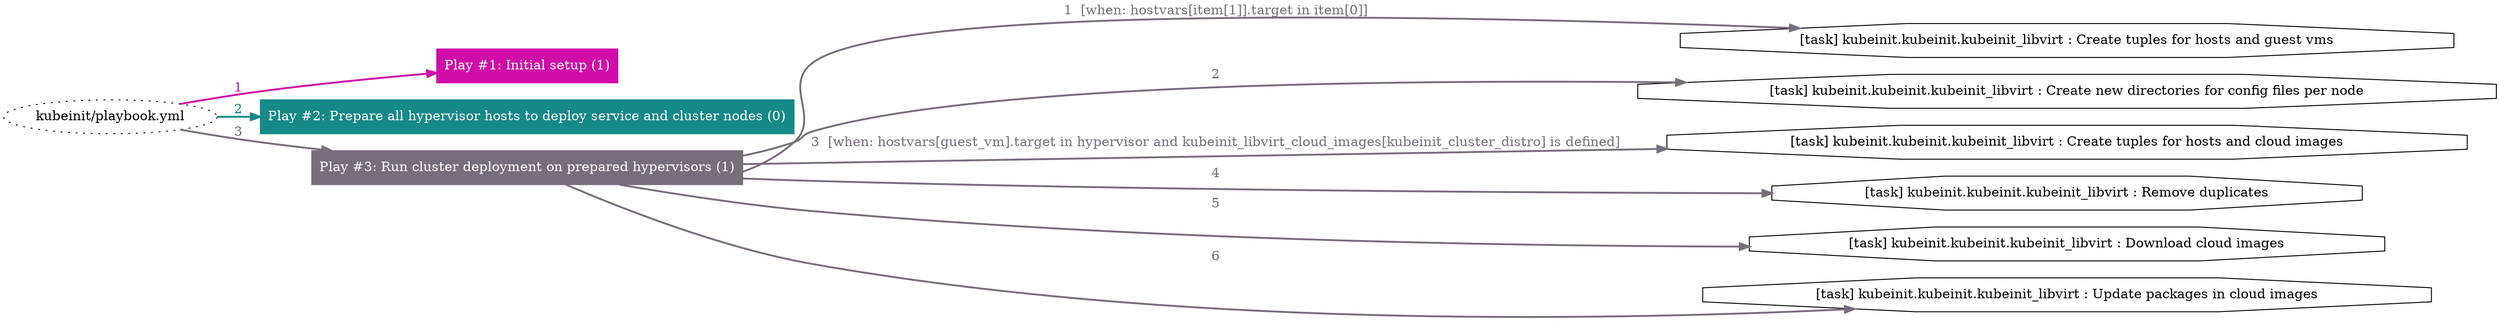 digraph "kubeinit/playbook.yml "{
	graph [concentrate=true ordering=in rankdir=LR ratio=fill]
	edge [esep=5 sep=10]
	"kubeinit/playbook.yml" [id=root_node style=dotted]
	subgraph "Play #1: Initial setup (1) "{
		"Play #1: Initial setup (1)" [color="#d00da8" fontcolor="#ffffff" id="play_ad1dae02-cb4d-4974-be6f-88b3d0a374fe" shape=box style=filled tooltip=localhost]
		"kubeinit/playbook.yml" -> "Play #1: Initial setup (1)" [label=1 color="#d00da8" fontcolor="#d00da8" id="edge_b0e4fb13-3e5e-45cb-92bf-1f3be0ac57c3" style=bold]
	}
	subgraph "Play #2: Prepare all hypervisor hosts to deploy service and cluster nodes (0) "{
		"Play #2: Prepare all hypervisor hosts to deploy service and cluster nodes (0)" [color="#168989" fontcolor="#ffffff" id="play_987d7456-d3fc-4c50-8ba7-6b36d582a62c" shape=box style=filled tooltip=""]
		"kubeinit/playbook.yml" -> "Play #2: Prepare all hypervisor hosts to deploy service and cluster nodes (0)" [label=2 color="#168989" fontcolor="#168989" id="edge_a5658381-b8ab-47d5-b97c-6dc3a97fd951" style=bold]
	}
	subgraph "Play #3: Run cluster deployment on prepared hypervisors (1) "{
		"Play #3: Run cluster deployment on prepared hypervisors (1)" [color="#786d7b" fontcolor="#ffffff" id="play_c91ad0a3-f4ae-4cae-983a-ac25ec07dabb" shape=box style=filled tooltip=localhost]
		"kubeinit/playbook.yml" -> "Play #3: Run cluster deployment on prepared hypervisors (1)" [label=3 color="#786d7b" fontcolor="#786d7b" id="edge_e500b45c-4d44-40c1-a9a4-4390768de8b1" style=bold]
		"task_e2b23cdc-062f-42d1-8ef6-c98c4c3073d7" [label="[task] kubeinit.kubeinit.kubeinit_libvirt : Create tuples for hosts and guest vms" id="task_e2b23cdc-062f-42d1-8ef6-c98c4c3073d7" shape=octagon tooltip="[task] kubeinit.kubeinit.kubeinit_libvirt : Create tuples for hosts and guest vms"]
		"Play #3: Run cluster deployment on prepared hypervisors (1)" -> "task_e2b23cdc-062f-42d1-8ef6-c98c4c3073d7" [label="1  [when: hostvars[item[1]].target in item[0]]" color="#786d7b" fontcolor="#786d7b" id="edge_e7477556-44d4-47d1-91c4-60d03f3020e1" style=bold]
		"task_043283fe-0413-463e-8829-05ae6d2b30f9" [label="[task] kubeinit.kubeinit.kubeinit_libvirt : Create new directories for config files per node" id="task_043283fe-0413-463e-8829-05ae6d2b30f9" shape=octagon tooltip="[task] kubeinit.kubeinit.kubeinit_libvirt : Create new directories for config files per node"]
		"Play #3: Run cluster deployment on prepared hypervisors (1)" -> "task_043283fe-0413-463e-8829-05ae6d2b30f9" [label=2 color="#786d7b" fontcolor="#786d7b" id="edge_7856cfa7-396c-4279-8d5f-b4f3a2e75741" style=bold]
		"task_730d2ae5-5ee2-4e39-8474-9f7bec552794" [label="[task] kubeinit.kubeinit.kubeinit_libvirt : Create tuples for hosts and cloud images" id="task_730d2ae5-5ee2-4e39-8474-9f7bec552794" shape=octagon tooltip="[task] kubeinit.kubeinit.kubeinit_libvirt : Create tuples for hosts and cloud images"]
		"Play #3: Run cluster deployment on prepared hypervisors (1)" -> "task_730d2ae5-5ee2-4e39-8474-9f7bec552794" [label="3  [when: hostvars[guest_vm].target in hypervisor and kubeinit_libvirt_cloud_images[kubeinit_cluster_distro] is defined]" color="#786d7b" fontcolor="#786d7b" id="edge_e967a4b6-f691-4010-9bb6-f19979adda1e" style=bold]
		"task_eef6d0a6-ae09-4e18-b956-308c1cd01058" [label="[task] kubeinit.kubeinit.kubeinit_libvirt : Remove duplicates" id="task_eef6d0a6-ae09-4e18-b956-308c1cd01058" shape=octagon tooltip="[task] kubeinit.kubeinit.kubeinit_libvirt : Remove duplicates"]
		"Play #3: Run cluster deployment on prepared hypervisors (1)" -> "task_eef6d0a6-ae09-4e18-b956-308c1cd01058" [label=4 color="#786d7b" fontcolor="#786d7b" id="edge_e96e14f4-fd43-4900-9300-8ac21d1138a2" style=bold]
		"task_2bef5dc6-7781-4b3e-ab9d-8854d034a799" [label="[task] kubeinit.kubeinit.kubeinit_libvirt : Download cloud images" id="task_2bef5dc6-7781-4b3e-ab9d-8854d034a799" shape=octagon tooltip="[task] kubeinit.kubeinit.kubeinit_libvirt : Download cloud images"]
		"Play #3: Run cluster deployment on prepared hypervisors (1)" -> "task_2bef5dc6-7781-4b3e-ab9d-8854d034a799" [label=5 color="#786d7b" fontcolor="#786d7b" id="edge_3466ed11-cec3-4b9f-b336-9958a930fc09" style=bold]
		"task_7c6062d4-e2cb-4f63-b00e-47f22fe5a19f" [label="[task] kubeinit.kubeinit.kubeinit_libvirt : Update packages in cloud images" id="task_7c6062d4-e2cb-4f63-b00e-47f22fe5a19f" shape=octagon tooltip="[task] kubeinit.kubeinit.kubeinit_libvirt : Update packages in cloud images"]
		"Play #3: Run cluster deployment on prepared hypervisors (1)" -> "task_7c6062d4-e2cb-4f63-b00e-47f22fe5a19f" [label=6 color="#786d7b" fontcolor="#786d7b" id="edge_ce5f6478-5dca-42ab-ac40-183c2dcbd91f" style=bold]
	}
}
